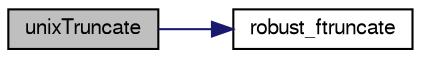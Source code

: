 digraph "unixTruncate"
{
  edge [fontname="FreeSans",fontsize="10",labelfontname="FreeSans",labelfontsize="10"];
  node [fontname="FreeSans",fontsize="10",shape=record];
  rankdir="LR";
  Node850187 [label="unixTruncate",height=0.2,width=0.4,color="black", fillcolor="grey75", style="filled", fontcolor="black"];
  Node850187 -> Node850188 [color="midnightblue",fontsize="10",style="solid",fontname="FreeSans"];
  Node850188 [label="robust_ftruncate",height=0.2,width=0.4,color="black", fillcolor="white", style="filled",URL="$sqlite3_8c.html#a06b890498ad27dd838ec6f17f3dfa5c2"];
}
